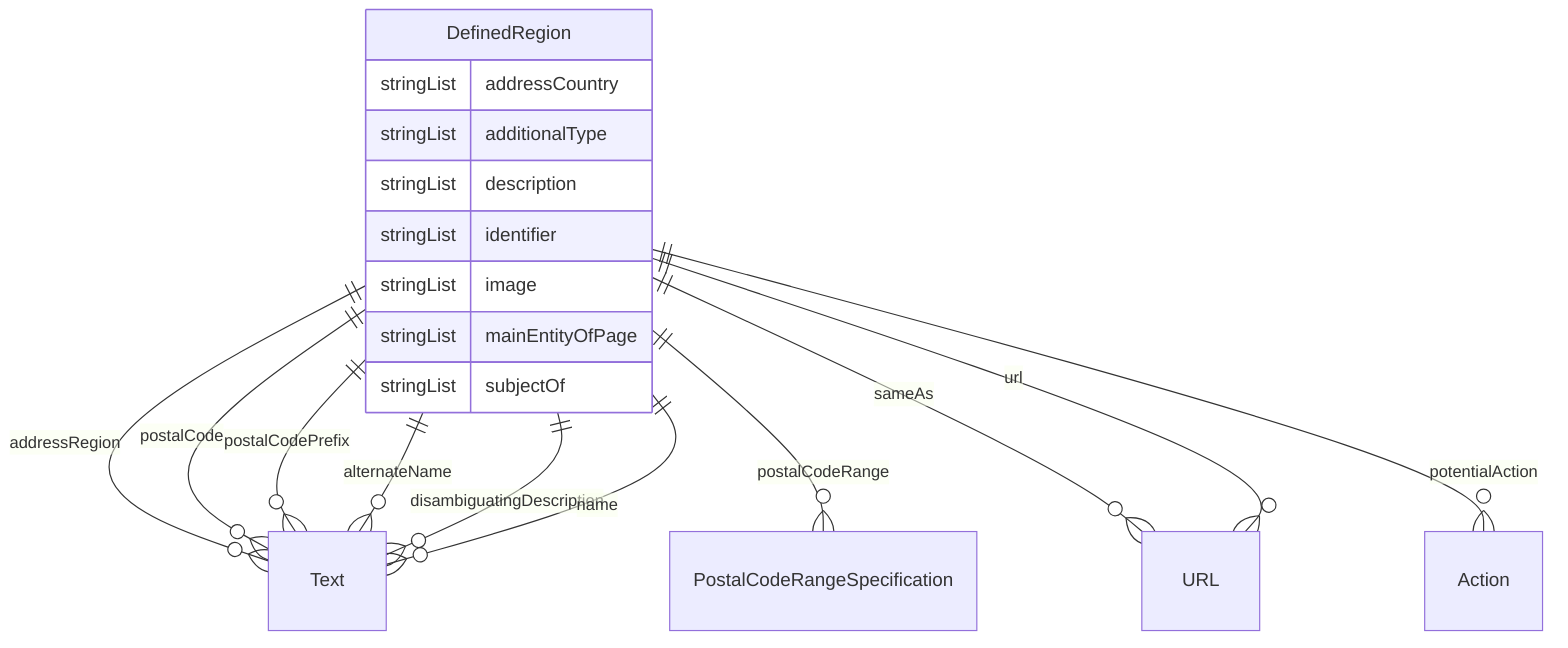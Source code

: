 erDiagram
DefinedRegion {
    stringList addressCountry  
    stringList additionalType  
    stringList description  
    stringList identifier  
    stringList image  
    stringList mainEntityOfPage  
    stringList subjectOf  
}

DefinedRegion ||--}o Text : "addressRegion"
DefinedRegion ||--}o Text : "postalCode"
DefinedRegion ||--}o Text : "postalCodePrefix"
DefinedRegion ||--}o PostalCodeRangeSpecification : "postalCodeRange"
DefinedRegion ||--}o Text : "alternateName"
DefinedRegion ||--}o Text : "disambiguatingDescription"
DefinedRegion ||--}o Text : "name"
DefinedRegion ||--}o URL : "sameAs"
DefinedRegion ||--}o Action : "potentialAction"
DefinedRegion ||--}o URL : "url"